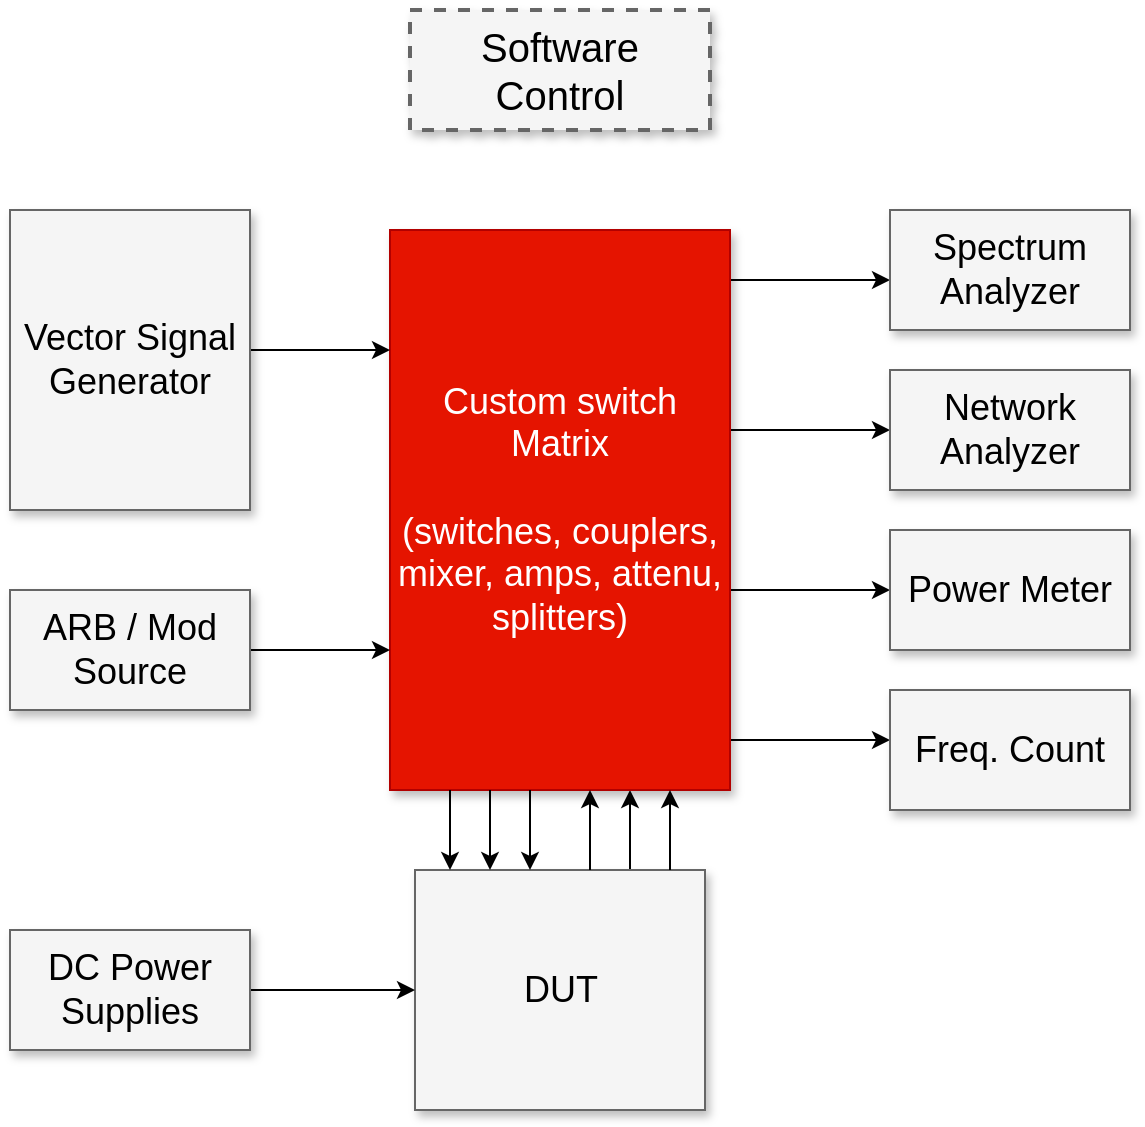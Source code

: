 <mxfile version="13.9.0" type="github" pages="2">
  <diagram name="Page-1" id="90a13364-a465-7bf4-72fc-28e22215d7a0">
    <mxGraphModel dx="868" dy="455" grid="1" gridSize="10" guides="1" tooltips="1" connect="1" arrows="1" fold="1" page="1" pageScale="1.5" pageWidth="1169" pageHeight="826" background="#ffffff" math="0" shadow="0">
      <root>
        <mxCell id="0" style=";html=1;" />
        <mxCell id="1" style=";html=1;" parent="0" />
        <mxCell id="3a17f1ce550125da-1" value="Software Control" style="whiteSpace=wrap;html=1;shadow=1;fontSize=20;fillColor=#f5f5f5;strokeColor=#666666;strokeWidth=2;dashed=1;" parent="1" vertex="1">
          <mxGeometry x="797" y="344" width="150" height="60" as="geometry" />
        </mxCell>
        <mxCell id="3a17f1ce550125da-13" style="edgeStyle=elbowEdgeStyle;rounded=0;html=1;startArrow=none;startFill=0;jettySize=auto;orthogonalLoop=1;fontSize=18;elbow=vertical;" parent="1" source="3a17f1ce550125da-2" target="3a17f1ce550125da-4" edge="1">
          <mxGeometry relative="1" as="geometry" />
        </mxCell>
        <mxCell id="3a17f1ce550125da-14" style="edgeStyle=elbowEdgeStyle;rounded=0;html=1;startArrow=none;startFill=0;jettySize=auto;orthogonalLoop=1;fontSize=18;elbow=vertical;" parent="1" source="3a17f1ce550125da-2" target="3a17f1ce550125da-5" edge="1">
          <mxGeometry relative="1" as="geometry" />
        </mxCell>
        <mxCell id="3a17f1ce550125da-15" style="edgeStyle=elbowEdgeStyle;rounded=0;html=1;startArrow=none;startFill=0;jettySize=auto;orthogonalLoop=1;fontSize=18;elbow=vertical;" parent="1" source="3a17f1ce550125da-2" target="3a17f1ce550125da-6" edge="1">
          <mxGeometry relative="1" as="geometry" />
        </mxCell>
        <mxCell id="3a17f1ce550125da-16" style="edgeStyle=elbowEdgeStyle;rounded=0;html=1;startArrow=none;startFill=0;jettySize=auto;orthogonalLoop=1;fontSize=18;elbow=vertical;" parent="1" source="3a17f1ce550125da-2" target="3a17f1ce550125da-7" edge="1">
          <mxGeometry relative="1" as="geometry" />
        </mxCell>
        <mxCell id="3a17f1ce550125da-17" style="edgeStyle=elbowEdgeStyle;rounded=0;html=1;startArrow=none;startFill=0;jettySize=auto;orthogonalLoop=1;fontSize=18;" parent="1" source="3a17f1ce550125da-10" target="3a17f1ce550125da-2" edge="1">
          <mxGeometry relative="1" as="geometry">
            <Array as="points">
              <mxPoint x="907" y="754" />
            </Array>
          </mxGeometry>
        </mxCell>
        <mxCell id="3a17f1ce550125da-2" value="Custom switch Matrix&lt;div&gt;&lt;br&gt;&lt;/div&gt;&lt;div&gt;(switches, couplers, mixer, amps, attenu, splitters)&lt;/div&gt;" style="whiteSpace=wrap;html=1;shadow=1;fontSize=18;fillColor=#e51400;strokeColor=#B20000;fontColor=#ffffff;" parent="1" vertex="1">
          <mxGeometry x="787" y="454" width="170" height="280" as="geometry" />
        </mxCell>
        <mxCell id="3a17f1ce550125da-4" value="Spectrum Analyzer" style="whiteSpace=wrap;html=1;shadow=1;fontSize=18;fillColor=#f5f5f5;strokeColor=#666666;" parent="1" vertex="1">
          <mxGeometry x="1037" y="444" width="120" height="60" as="geometry" />
        </mxCell>
        <mxCell id="3a17f1ce550125da-5" value="Network Analyzer" style="whiteSpace=wrap;html=1;shadow=1;fontSize=18;fillColor=#f5f5f5;strokeColor=#666666;" parent="1" vertex="1">
          <mxGeometry x="1037" y="524" width="120" height="60" as="geometry" />
        </mxCell>
        <mxCell id="3a17f1ce550125da-6" value="Power Meter" style="whiteSpace=wrap;html=1;shadow=1;fontSize=18;fillColor=#f5f5f5;strokeColor=#666666;" parent="1" vertex="1">
          <mxGeometry x="1037" y="604" width="120" height="60" as="geometry" />
        </mxCell>
        <mxCell id="3a17f1ce550125da-7" value="Freq. Count" style="whiteSpace=wrap;html=1;shadow=1;fontSize=18;fillColor=#f5f5f5;strokeColor=#666666;" parent="1" vertex="1">
          <mxGeometry x="1037" y="684" width="120" height="60" as="geometry" />
        </mxCell>
        <mxCell id="3a17f1ce550125da-20" style="edgeStyle=elbowEdgeStyle;rounded=0;html=1;startArrow=none;startFill=0;jettySize=auto;orthogonalLoop=1;fontSize=18;elbow=vertical;" parent="1" source="3a17f1ce550125da-8" target="3a17f1ce550125da-2" edge="1">
          <mxGeometry relative="1" as="geometry">
            <Array as="points">
              <mxPoint x="757" y="514" />
            </Array>
          </mxGeometry>
        </mxCell>
        <mxCell id="3a17f1ce550125da-8" value="Vector Signal Generator" style="whiteSpace=wrap;html=1;shadow=1;fontSize=18;fillColor=#f5f5f5;strokeColor=#666666;" parent="1" vertex="1">
          <mxGeometry x="597" y="444" width="120" height="150" as="geometry" />
        </mxCell>
        <mxCell id="3a17f1ce550125da-21" style="edgeStyle=elbowEdgeStyle;rounded=0;html=1;startArrow=none;startFill=0;jettySize=auto;orthogonalLoop=1;fontSize=18;elbow=vertical;" parent="1" source="3a17f1ce550125da-9" target="3a17f1ce550125da-2" edge="1">
          <mxGeometry relative="1" as="geometry" />
        </mxCell>
        <mxCell id="3a17f1ce550125da-9" value="ARB / Mod Source" style="whiteSpace=wrap;html=1;shadow=1;fontSize=18;fillColor=#f5f5f5;strokeColor=#666666;" parent="1" vertex="1">
          <mxGeometry x="597" y="634" width="120" height="60" as="geometry" />
        </mxCell>
        <mxCell id="3a17f1ce550125da-10" value="DUT" style="whiteSpace=wrap;html=1;shadow=1;fontSize=18;fillColor=#f5f5f5;strokeColor=#666666;" parent="1" vertex="1">
          <mxGeometry x="799.5" y="774" width="145" height="120" as="geometry" />
        </mxCell>
        <mxCell id="3a17f1ce550125da-18" style="edgeStyle=elbowEdgeStyle;rounded=0;html=1;startArrow=none;startFill=0;jettySize=auto;orthogonalLoop=1;fontSize=18;elbow=vertical;" parent="1" source="3a17f1ce550125da-11" target="3a17f1ce550125da-10" edge="1">
          <mxGeometry relative="1" as="geometry" />
        </mxCell>
        <mxCell id="3a17f1ce550125da-11" value="DC Power Supplies" style="whiteSpace=wrap;html=1;shadow=1;fontSize=18;fillColor=#f5f5f5;strokeColor=#666666;" parent="1" vertex="1">
          <mxGeometry x="597" y="804" width="120" height="60" as="geometry" />
        </mxCell>
        <mxCell id="3a17f1ce550125da-22" style="edgeStyle=elbowEdgeStyle;rounded=0;html=1;startArrow=none;startFill=0;jettySize=auto;orthogonalLoop=1;fontSize=18;" parent="1" source="3a17f1ce550125da-10" target="3a17f1ce550125da-2" edge="1">
          <mxGeometry relative="1" as="geometry">
            <mxPoint x="937" y="784" as="sourcePoint" />
            <mxPoint x="937" y="744" as="targetPoint" />
            <Array as="points">
              <mxPoint x="927" y="754" />
              <mxPoint x="907" y="754" />
            </Array>
          </mxGeometry>
        </mxCell>
        <mxCell id="3a17f1ce550125da-23" style="edgeStyle=elbowEdgeStyle;rounded=0;html=1;startArrow=none;startFill=0;jettySize=auto;orthogonalLoop=1;fontSize=18;" parent="1" edge="1">
          <mxGeometry relative="1" as="geometry">
            <mxPoint x="887" y="774" as="sourcePoint" />
            <mxPoint x="887" y="734" as="targetPoint" />
            <Array as="points">
              <mxPoint x="887" y="754" />
              <mxPoint x="887" y="754" />
            </Array>
          </mxGeometry>
        </mxCell>
        <mxCell id="3a17f1ce550125da-24" style="edgeStyle=elbowEdgeStyle;rounded=0;html=1;startArrow=none;startFill=0;jettySize=auto;orthogonalLoop=1;fontSize=18;" parent="1" edge="1">
          <mxGeometry relative="1" as="geometry">
            <mxPoint x="857" y="734" as="sourcePoint" />
            <mxPoint x="857" y="774" as="targetPoint" />
            <Array as="points">
              <mxPoint x="857" y="754" />
              <mxPoint x="887" y="764" />
            </Array>
          </mxGeometry>
        </mxCell>
        <mxCell id="3a17f1ce550125da-25" style="edgeStyle=elbowEdgeStyle;rounded=0;html=1;startArrow=none;startFill=0;jettySize=auto;orthogonalLoop=1;fontSize=18;" parent="1" edge="1">
          <mxGeometry relative="1" as="geometry">
            <mxPoint x="837" y="734" as="sourcePoint" />
            <mxPoint x="837" y="774" as="targetPoint" />
            <Array as="points">
              <mxPoint x="837" y="754" />
              <mxPoint x="867" y="764" />
            </Array>
          </mxGeometry>
        </mxCell>
        <mxCell id="3a17f1ce550125da-26" style="edgeStyle=elbowEdgeStyle;rounded=0;html=1;startArrow=none;startFill=0;jettySize=auto;orthogonalLoop=1;fontSize=18;" parent="1" edge="1">
          <mxGeometry relative="1" as="geometry">
            <mxPoint x="817" y="734" as="sourcePoint" />
            <mxPoint x="817" y="774" as="targetPoint" />
            <Array as="points">
              <mxPoint x="817" y="754" />
              <mxPoint x="847" y="764" />
            </Array>
          </mxGeometry>
        </mxCell>
      </root>
    </mxGraphModel>
  </diagram>
  <diagram id="QSKARsuZrRqzhRK4bCLM" name="Page-2">
    <mxGraphModel dx="1021" dy="535" grid="1" gridSize="10" guides="1" tooltips="1" connect="1" arrows="1" fold="1" page="1" pageScale="1" pageWidth="1169" pageHeight="827" math="0" shadow="0">
      <root>
        <mxCell id="b5hKjw0j4IzoJnd8OqHn-0" />
        <mxCell id="b5hKjw0j4IzoJnd8OqHn-1" parent="b5hKjw0j4IzoJnd8OqHn-0" />
        <mxCell id="oSWAZ3F7YHGu-LkdwdIY-16" value="&lt;div&gt;&lt;br&gt;&lt;/div&gt;&lt;div&gt;&lt;br&gt;&lt;/div&gt;&lt;div&gt;&lt;br&gt;&lt;/div&gt;&lt;div&gt;&lt;br&gt;&lt;/div&gt;&lt;div&gt;&lt;br&gt;&lt;/div&gt;&lt;div&gt;&lt;br&gt;&lt;/div&gt;&lt;div&gt;&lt;br&gt;&lt;/div&gt;&lt;div&gt;&lt;br&gt;&lt;/div&gt;&lt;div&gt;&lt;br&gt;&lt;/div&gt;&lt;div&gt;&lt;br&gt;&lt;/div&gt;&lt;div&gt;&lt;br&gt;&lt;/div&gt;&lt;div&gt;&lt;br&gt;&lt;/div&gt;&lt;div&gt;&lt;br&gt;&lt;/div&gt;&lt;div&gt;&lt;br&gt;&lt;/div&gt;&lt;div&gt;PC industrial&lt;/div&gt;" style="whiteSpace=wrap;html=1;shadow=1;fontSize=18;fillColor=none;" vertex="1" parent="b5hKjw0j4IzoJnd8OqHn-1">
          <mxGeometry x="92" y="190" width="150" height="330" as="geometry" />
        </mxCell>
        <mxCell id="b5hKjw0j4IzoJnd8OqHn-2" value="&lt;div align=&quot;left&quot;&gt;&lt;br&gt;&lt;/div&gt;&lt;div align=&quot;left&quot;&gt;&lt;br&gt;&lt;/div&gt;&lt;div align=&quot;left&quot;&gt;&lt;br&gt;&lt;/div&gt;&lt;div align=&quot;left&quot;&gt;&lt;br&gt;&lt;/div&gt;&lt;div align=&quot;left&quot;&gt;&lt;br&gt;&lt;/div&gt;&lt;div align=&quot;left&quot;&gt;&lt;br&gt;&lt;/div&gt;&lt;div align=&quot;left&quot;&gt;&lt;br&gt;&lt;/div&gt;&lt;div align=&quot;left&quot;&gt;&lt;br&gt;&lt;/div&gt;&lt;div align=&quot;left&quot;&gt;&lt;br&gt;&lt;/div&gt;&lt;div align=&quot;left&quot;&gt;&lt;br&gt;&lt;/div&gt;&lt;div align=&quot;left&quot;&gt;&lt;br&gt;&lt;/div&gt;&lt;div align=&quot;left&quot;&gt;&lt;br&gt;&lt;/div&gt;&lt;div align=&quot;left&quot;&gt;Circuito Interfaz&lt;br&gt;&lt;/div&gt;" style="whiteSpace=wrap;html=1;shadow=1;fontSize=18;fillColor=none;" vertex="1" parent="b5hKjw0j4IzoJnd8OqHn-1">
          <mxGeometry x="310" y="190" width="410" height="300" as="geometry" />
        </mxCell>
        <mxCell id="oSWAZ3F7YHGu-LkdwdIY-20" value="Ii11" style="edgeStyle=orthogonalEdgeStyle;rounded=0;orthogonalLoop=1;jettySize=auto;html=1;exitX=0.5;exitY=1;exitDx=0;exitDy=0;entryX=0.5;entryY=0;entryDx=0;entryDy=0;endArrow=none;endFill=0;" edge="1" parent="b5hKjw0j4IzoJnd8OqHn-1" source="b5hKjw0j4IzoJnd8OqHn-3" target="oSWAZ3F7YHGu-LkdwdIY-6">
          <mxGeometry relative="1" as="geometry" />
        </mxCell>
        <mxCell id="b5hKjw0j4IzoJnd8OqHn-3" value="Traductor de comandos" style="rounded=1;whiteSpace=wrap;html=1;fillColor=#008a00;strokeColor=#005700;fontColor=#ffffff;" vertex="1" parent="b5hKjw0j4IzoJnd8OqHn-1">
          <mxGeometry x="343" y="330" width="90" height="80" as="geometry" />
        </mxCell>
        <mxCell id="oSWAZ3F7YHGu-LkdwdIY-1" value="&lt;div&gt;Debugger/&lt;/div&gt;&lt;div&gt;Comandos&lt;/div&gt;" style="rounded=1;whiteSpace=wrap;html=1;fillColor=#e51400;strokeColor=#B20000;fontColor=#ffffff;" vertex="1" parent="b5hKjw0j4IzoJnd8OqHn-1">
          <mxGeometry x="122" y="208" width="90" height="80" as="geometry" />
        </mxCell>
        <mxCell id="oSWAZ3F7YHGu-LkdwdIY-2" value="Envío comandos" style="rounded=1;whiteSpace=wrap;html=1;fillColor=#e51400;strokeColor=#B20000;fontColor=#ffffff;" vertex="1" parent="b5hKjw0j4IzoJnd8OqHn-1">
          <mxGeometry x="122" y="330.0" width="90" height="80" as="geometry" />
        </mxCell>
        <mxCell id="oSWAZ3F7YHGu-LkdwdIY-29" value="Ie9" style="edgeStyle=orthogonalEdgeStyle;rounded=0;orthogonalLoop=1;jettySize=auto;html=1;exitX=0.5;exitY=0;exitDx=0;exitDy=0;entryX=0.5;entryY=1;entryDx=0;entryDy=0;endArrow=none;endFill=0;" edge="1" parent="b5hKjw0j4IzoJnd8OqHn-1" source="oSWAZ3F7YHGu-LkdwdIY-3" target="oSWAZ3F7YHGu-LkdwdIY-6">
          <mxGeometry relative="1" as="geometry">
            <Array as="points">
              <mxPoint x="388" y="520" />
              <mxPoint x="388" y="520" />
            </Array>
          </mxGeometry>
        </mxCell>
        <mxCell id="oSWAZ3F7YHGu-LkdwdIY-3" value="Osciloscopio" style="rounded=1;whiteSpace=wrap;html=1;fillColor=#e51400;strokeColor=#B20000;fontColor=#ffffff;" vertex="1" parent="b5hKjw0j4IzoJnd8OqHn-1">
          <mxGeometry x="343.0" y="540" width="90" height="80" as="geometry" />
        </mxCell>
        <mxCell id="oSWAZ3F7YHGu-LkdwdIY-4" value="" style="rounded=0;whiteSpace=wrap;html=1;" vertex="1" parent="b5hKjw0j4IzoJnd8OqHn-1">
          <mxGeometry x="300" y="238" width="20" height="20" as="geometry" />
        </mxCell>
        <mxCell id="oSWAZ3F7YHGu-LkdwdIY-22" style="edgeStyle=orthogonalEdgeStyle;rounded=0;orthogonalLoop=1;jettySize=auto;html=1;exitX=1;exitY=0.5;exitDx=0;exitDy=0;entryX=0;entryY=0.5;entryDx=0;entryDy=0;endArrow=none;endFill=0;" edge="1" parent="b5hKjw0j4IzoJnd8OqHn-1" source="oSWAZ3F7YHGu-LkdwdIY-5" target="b5hKjw0j4IzoJnd8OqHn-3">
          <mxGeometry relative="1" as="geometry" />
        </mxCell>
        <mxCell id="oSWAZ3F7YHGu-LkdwdIY-5" value="" style="rounded=0;whiteSpace=wrap;html=1;" vertex="1" parent="b5hKjw0j4IzoJnd8OqHn-1">
          <mxGeometry x="300" y="360.0" width="20" height="20" as="geometry" />
        </mxCell>
        <mxCell id="oSWAZ3F7YHGu-LkdwdIY-6" value="" style="rounded=0;whiteSpace=wrap;html=1;" vertex="1" parent="b5hKjw0j4IzoJnd8OqHn-1">
          <mxGeometry x="378.0" y="480" width="20" height="20" as="geometry" />
        </mxCell>
        <mxCell id="oSWAZ3F7YHGu-LkdwdIY-11" value="Ie4" style="edgeStyle=orthogonalEdgeStyle;rounded=0;orthogonalLoop=1;jettySize=auto;html=1;exitX=0;exitY=0.5;exitDx=0;exitDy=0;entryX=1;entryY=0.5;entryDx=0;entryDy=0;endArrow=none;endFill=0;" edge="1" parent="b5hKjw0j4IzoJnd8OqHn-1" source="oSWAZ3F7YHGu-LkdwdIY-7" target="oSWAZ3F7YHGu-LkdwdIY-9">
          <mxGeometry relative="1" as="geometry" />
        </mxCell>
        <mxCell id="oSWAZ3F7YHGu-LkdwdIY-12" value="Ie11" style="edgeStyle=orthogonalEdgeStyle;rounded=0;orthogonalLoop=1;jettySize=auto;html=1;exitX=1;exitY=0.5;exitDx=0;exitDy=0;endArrow=none;endFill=0;" edge="1" parent="b5hKjw0j4IzoJnd8OqHn-1" source="oSWAZ3F7YHGu-LkdwdIY-7" target="oSWAZ3F7YHGu-LkdwdIY-8">
          <mxGeometry relative="1" as="geometry" />
        </mxCell>
        <mxCell id="oSWAZ3F7YHGu-LkdwdIY-7" value="Traductor RS485 a USB" style="rounded=1;whiteSpace=wrap;html=1;fillColor=#e51400;strokeColor=#B20000;fontColor=#ffffff;" vertex="1" parent="b5hKjw0j4IzoJnd8OqHn-1">
          <mxGeometry x="770" y="208.0" width="80" height="80" as="geometry" />
        </mxCell>
        <mxCell id="oSWAZ3F7YHGu-LkdwdIY-8" value="&lt;div&gt;PC monitoreo/&lt;/div&gt;&lt;div&gt;comandos&lt;/div&gt;" style="rounded=1;whiteSpace=wrap;html=1;fillColor=#e51400;strokeColor=#B20000;fontColor=#ffffff;" vertex="1" parent="b5hKjw0j4IzoJnd8OqHn-1">
          <mxGeometry x="860" y="70" width="90" height="80" as="geometry" />
        </mxCell>
        <mxCell id="oSWAZ3F7YHGu-LkdwdIY-9" value="" style="rounded=0;whiteSpace=wrap;html=1;" vertex="1" parent="b5hKjw0j4IzoJnd8OqHn-1">
          <mxGeometry x="710" y="238" width="20" height="20" as="geometry" />
        </mxCell>
        <mxCell id="oSWAZ3F7YHGu-LkdwdIY-14" value="Ii1" style="edgeStyle=orthogonalEdgeStyle;rounded=0;orthogonalLoop=1;jettySize=auto;html=1;exitX=1;exitY=0.5;exitDx=0;exitDy=0;entryX=0;entryY=0.5;entryDx=0;entryDy=0;endArrow=none;endFill=0;" edge="1" parent="b5hKjw0j4IzoJnd8OqHn-1" source="oSWAZ3F7YHGu-LkdwdIY-13" target="oSWAZ3F7YHGu-LkdwdIY-9">
          <mxGeometry relative="1" as="geometry" />
        </mxCell>
        <mxCell id="oSWAZ3F7YHGu-LkdwdIY-15" value="Ii1" style="edgeStyle=orthogonalEdgeStyle;rounded=0;orthogonalLoop=1;jettySize=auto;html=1;exitX=0;exitY=0.5;exitDx=0;exitDy=0;entryX=1;entryY=0.5;entryDx=0;entryDy=0;endArrow=none;endFill=0;" edge="1" parent="b5hKjw0j4IzoJnd8OqHn-1" source="oSWAZ3F7YHGu-LkdwdIY-13" target="oSWAZ3F7YHGu-LkdwdIY-4">
          <mxGeometry relative="1" as="geometry" />
        </mxCell>
        <mxCell id="oSWAZ3F7YHGu-LkdwdIY-21" value="Ii12" style="edgeStyle=orthogonalEdgeStyle;rounded=0;orthogonalLoop=1;jettySize=auto;html=1;exitX=0.5;exitY=1;exitDx=0;exitDy=0;entryX=0.5;entryY=0;entryDx=0;entryDy=0;endArrow=none;endFill=0;" edge="1" parent="b5hKjw0j4IzoJnd8OqHn-1" source="oSWAZ3F7YHGu-LkdwdIY-13" target="oSWAZ3F7YHGu-LkdwdIY-19">
          <mxGeometry relative="1" as="geometry" />
        </mxCell>
        <mxCell id="oSWAZ3F7YHGu-LkdwdIY-13" value="Medición RS485" style="rounded=1;whiteSpace=wrap;html=1;fillColor=#008a00;strokeColor=#005700;fontColor=#ffffff;" vertex="1" parent="b5hKjw0j4IzoJnd8OqHn-1">
          <mxGeometry x="490" y="208" width="90" height="80" as="geometry" />
        </mxCell>
        <mxCell id="oSWAZ3F7YHGu-LkdwdIY-28" value="Ie1" style="edgeStyle=orthogonalEdgeStyle;rounded=0;orthogonalLoop=1;jettySize=auto;html=1;exitX=1;exitY=0.5;exitDx=0;exitDy=0;entryX=0;entryY=0.5;entryDx=0;entryDy=0;endArrow=none;endFill=0;" edge="1" parent="b5hKjw0j4IzoJnd8OqHn-1" source="oSWAZ3F7YHGu-LkdwdIY-1" target="oSWAZ3F7YHGu-LkdwdIY-4">
          <mxGeometry relative="1" as="geometry">
            <mxPoint x="252" y="248" as="sourcePoint" />
          </mxGeometry>
        </mxCell>
        <mxCell id="oSWAZ3F7YHGu-LkdwdIY-23" value="Ie3" style="edgeStyle=orthogonalEdgeStyle;rounded=0;orthogonalLoop=1;jettySize=auto;html=1;exitX=1;exitY=0.5;exitDx=0;exitDy=0;entryX=0;entryY=0.5;entryDx=0;entryDy=0;endArrow=none;endFill=0;" edge="1" parent="b5hKjw0j4IzoJnd8OqHn-1" source="oSWAZ3F7YHGu-LkdwdIY-2" target="oSWAZ3F7YHGu-LkdwdIY-5">
          <mxGeometry relative="1" as="geometry">
            <mxPoint x="252" y="370" as="sourcePoint" />
          </mxGeometry>
        </mxCell>
        <mxCell id="oSWAZ3F7YHGu-LkdwdIY-32" value="Ie10" style="edgeStyle=orthogonalEdgeStyle;rounded=0;orthogonalLoop=1;jettySize=auto;html=1;exitX=0.5;exitY=1;exitDx=0;exitDy=0;entryX=0.5;entryY=0;entryDx=0;entryDy=0;endArrow=none;endFill=0;" edge="1" parent="b5hKjw0j4IzoJnd8OqHn-1" source="oSWAZ3F7YHGu-LkdwdIY-19" target="oSWAZ3F7YHGu-LkdwdIY-31">
          <mxGeometry relative="1" as="geometry" />
        </mxCell>
        <mxCell id="oSWAZ3F7YHGu-LkdwdIY-19" value="" style="rounded=0;whiteSpace=wrap;html=1;" vertex="1" parent="b5hKjw0j4IzoJnd8OqHn-1">
          <mxGeometry x="470" y="480" width="20" height="20" as="geometry" />
        </mxCell>
        <mxCell id="oSWAZ3F7YHGu-LkdwdIY-31" value="Analizador Serial" style="rounded=1;whiteSpace=wrap;html=1;fillColor=#e51400;strokeColor=#B20000;fontColor=#ffffff;" vertex="1" parent="b5hKjw0j4IzoJnd8OqHn-1">
          <mxGeometry x="435.0" y="540" width="90" height="80" as="geometry" />
        </mxCell>
        <mxCell id="oSWAZ3F7YHGu-LkdwdIY-34" value="" style="rounded=0;whiteSpace=wrap;html=1;" vertex="1" parent="b5hKjw0j4IzoJnd8OqHn-1">
          <mxGeometry x="390" y="180" width="20" height="20" as="geometry" />
        </mxCell>
        <mxCell id="oSWAZ3F7YHGu-LkdwdIY-36" value="Ie5_a" style="edgeStyle=orthogonalEdgeStyle;rounded=0;orthogonalLoop=1;jettySize=auto;html=1;exitX=0.5;exitY=1;exitDx=0;exitDy=0;endArrow=none;endFill=0;" edge="1" parent="b5hKjw0j4IzoJnd8OqHn-1" source="oSWAZ3F7YHGu-LkdwdIY-35" target="oSWAZ3F7YHGu-LkdwdIY-34">
          <mxGeometry relative="1" as="geometry" />
        </mxCell>
        <mxCell id="oSWAZ3F7YHGu-LkdwdIY-35" value="&lt;div&gt;Fuente 1&lt;/div&gt;&lt;div&gt;12 Volts&lt;br&gt;&lt;/div&gt;" style="rounded=1;whiteSpace=wrap;html=1;fillColor=#e51400;strokeColor=#B20000;fontColor=#ffffff;" vertex="1" parent="b5hKjw0j4IzoJnd8OqHn-1">
          <mxGeometry x="355" y="70.0" width="90" height="80" as="geometry" />
        </mxCell>
      </root>
    </mxGraphModel>
  </diagram>
</mxfile>
